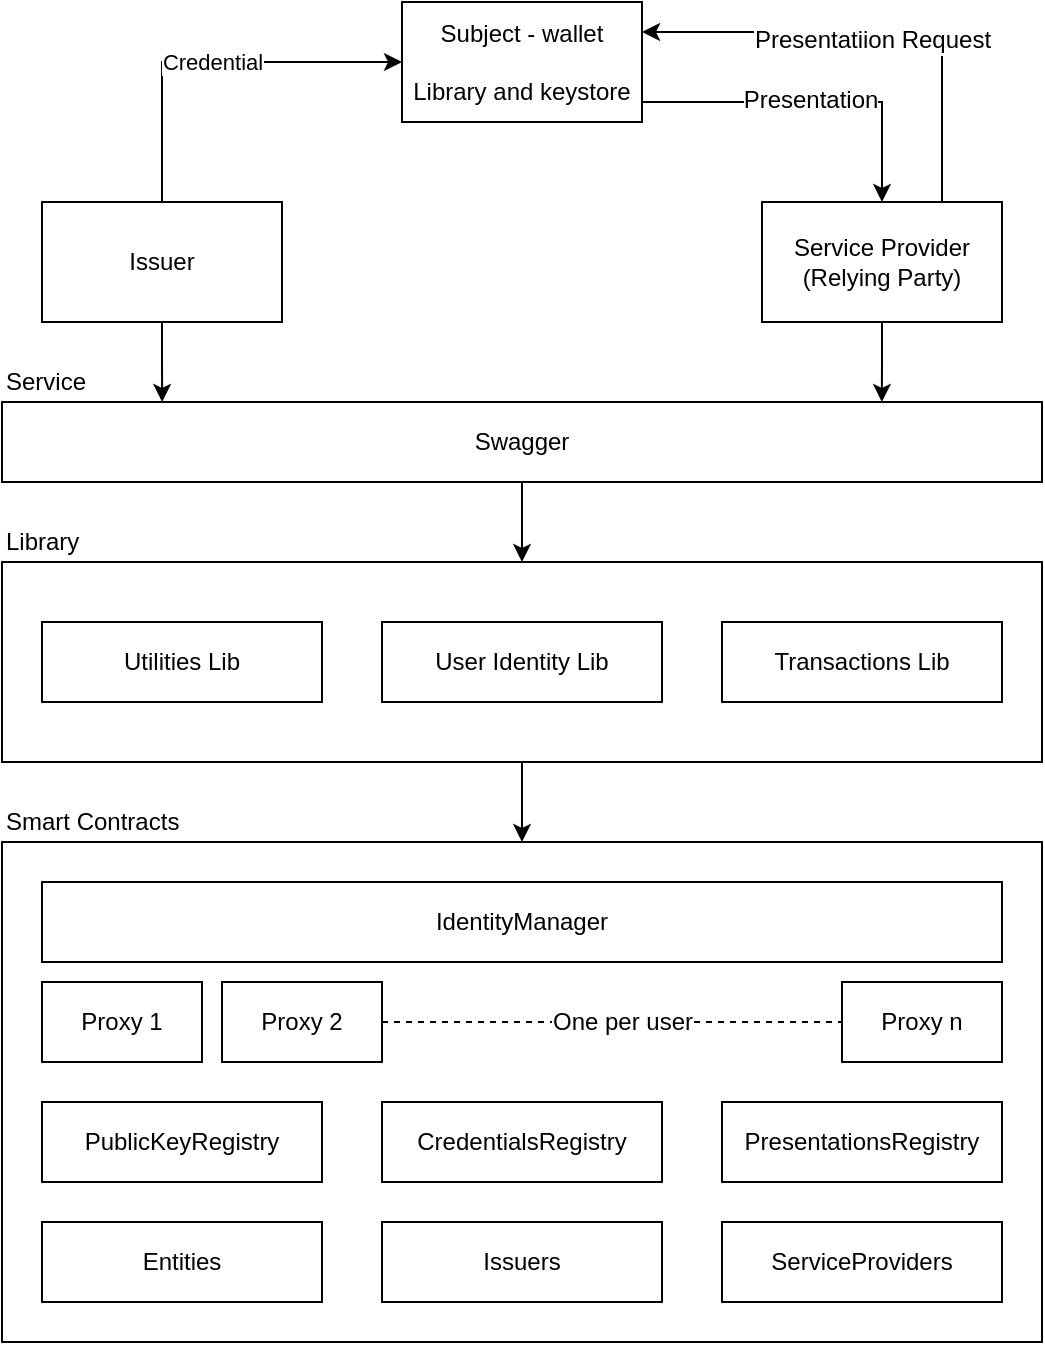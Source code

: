 <mxfile version="12.4.2" type="device" pages="1"><diagram id="QDQQu7wP2LHeSvEHKOx9" name="Page-1"><mxGraphModel dx="994" dy="468" grid="1" gridSize="10" guides="1" tooltips="1" connect="1" arrows="1" fold="1" page="1" pageScale="1" pageWidth="827" pageHeight="1169" math="0" shadow="0"><root><mxCell id="0"/><mxCell id="1" parent="0"/><mxCell id="C3k1npK7y1C0KQ3Wo5Qc-4" value="Credential" style="edgeStyle=orthogonalEdgeStyle;rounded=0;orthogonalLoop=1;jettySize=auto;html=1;entryX=0;entryY=0.5;entryDx=0;entryDy=0;" parent="1" source="C3k1npK7y1C0KQ3Wo5Qc-1" target="C3k1npK7y1C0KQ3Wo5Qc-2" edge="1"><mxGeometry relative="1" as="geometry"><Array as="points"><mxPoint x="200" y="70"/></Array></mxGeometry></mxCell><mxCell id="C3k1npK7y1C0KQ3Wo5Qc-33" value="" style="edgeStyle=orthogonalEdgeStyle;rounded=0;orthogonalLoop=1;jettySize=auto;html=1;entryX=0.154;entryY=0;entryDx=0;entryDy=0;entryPerimeter=0;" parent="1" source="C3k1npK7y1C0KQ3Wo5Qc-1" target="C3k1npK7y1C0KQ3Wo5Qc-30" edge="1"><mxGeometry relative="1" as="geometry"/></mxCell><mxCell id="C3k1npK7y1C0KQ3Wo5Qc-1" value="Issuer" style="rounded=0;whiteSpace=wrap;html=1;" parent="1" vertex="1"><mxGeometry x="140" y="140" width="120" height="60" as="geometry"/></mxCell><mxCell id="C3k1npK7y1C0KQ3Wo5Qc-5" style="edgeStyle=orthogonalEdgeStyle;rounded=0;orthogonalLoop=1;jettySize=auto;html=1;entryX=0.5;entryY=0;entryDx=0;entryDy=0;" parent="1" source="C3k1npK7y1C0KQ3Wo5Qc-2" target="C3k1npK7y1C0KQ3Wo5Qc-3" edge="1"><mxGeometry relative="1" as="geometry"><Array as="points"><mxPoint x="560" y="90"/></Array></mxGeometry></mxCell><mxCell id="C3k1npK7y1C0KQ3Wo5Qc-6" value="Presentation" style="text;html=1;align=center;verticalAlign=middle;resizable=0;points=[];;labelBackgroundColor=#ffffff;" parent="C3k1npK7y1C0KQ3Wo5Qc-5" vertex="1" connectable="0"><mxGeometry x="-0.013" y="1" relative="1" as="geometry"><mxPoint as="offset"/></mxGeometry></mxCell><mxCell id="C3k1npK7y1C0KQ3Wo5Qc-2" value="Subject - wallet&lt;br&gt;&lt;br&gt;Library and keystore" style="rounded=0;whiteSpace=wrap;html=1;" parent="1" vertex="1"><mxGeometry x="320" y="40" width="120" height="60" as="geometry"/></mxCell><mxCell id="C3k1npK7y1C0KQ3Wo5Qc-7" style="edgeStyle=orthogonalEdgeStyle;rounded=0;orthogonalLoop=1;jettySize=auto;html=1;exitX=0.75;exitY=0;exitDx=0;exitDy=0;entryX=1;entryY=0.25;entryDx=0;entryDy=0;" parent="1" source="C3k1npK7y1C0KQ3Wo5Qc-3" target="C3k1npK7y1C0KQ3Wo5Qc-2" edge="1"><mxGeometry relative="1" as="geometry"><Array as="points"><mxPoint x="590" y="55"/></Array></mxGeometry></mxCell><mxCell id="C3k1npK7y1C0KQ3Wo5Qc-8" value="Presentatiion Request" style="text;html=1;align=center;verticalAlign=middle;resizable=0;points=[];;labelBackgroundColor=#ffffff;" parent="C3k1npK7y1C0KQ3Wo5Qc-7" vertex="1" connectable="0"><mxGeometry x="0.026" y="4" relative="1" as="geometry"><mxPoint as="offset"/></mxGeometry></mxCell><mxCell id="C3k1npK7y1C0KQ3Wo5Qc-35" style="edgeStyle=orthogonalEdgeStyle;rounded=0;orthogonalLoop=1;jettySize=auto;html=1;entryX=0.846;entryY=0;entryDx=0;entryDy=0;entryPerimeter=0;" parent="1" source="C3k1npK7y1C0KQ3Wo5Qc-3" target="C3k1npK7y1C0KQ3Wo5Qc-30" edge="1"><mxGeometry relative="1" as="geometry"/></mxCell><mxCell id="C3k1npK7y1C0KQ3Wo5Qc-3" value="Service Provider (Relying Party)" style="rounded=0;whiteSpace=wrap;html=1;" parent="1" vertex="1"><mxGeometry x="500" y="140" width="120" height="60" as="geometry"/></mxCell><mxCell id="C3k1npK7y1C0KQ3Wo5Qc-9" value="" style="rounded=0;whiteSpace=wrap;html=1;align=left;" parent="1" vertex="1"><mxGeometry x="120" y="460" width="520" height="250" as="geometry"/></mxCell><mxCell id="C3k1npK7y1C0KQ3Wo5Qc-10" value="Smart Contracts" style="text;html=1;strokeColor=none;fillColor=none;align=left;verticalAlign=middle;whiteSpace=wrap;rounded=0;" parent="1" vertex="1"><mxGeometry x="120" y="440" width="130" height="20" as="geometry"/></mxCell><mxCell id="C3k1npK7y1C0KQ3Wo5Qc-11" value="IdentityManager" style="rounded=0;whiteSpace=wrap;html=1;" parent="1" vertex="1"><mxGeometry x="140" y="480" width="480" height="40" as="geometry"/></mxCell><mxCell id="C3k1npK7y1C0KQ3Wo5Qc-12" value="Proxy 1" style="rounded=0;whiteSpace=wrap;html=1;" parent="1" vertex="1"><mxGeometry x="140" y="530" width="80" height="40" as="geometry"/></mxCell><mxCell id="C3k1npK7y1C0KQ3Wo5Qc-13" value="Proxy n" style="rounded=0;whiteSpace=wrap;html=1;" parent="1" vertex="1"><mxGeometry x="540" y="530" width="80" height="40" as="geometry"/></mxCell><mxCell id="C3k1npK7y1C0KQ3Wo5Qc-14" value="Proxy 2" style="rounded=0;whiteSpace=wrap;html=1;" parent="1" vertex="1"><mxGeometry x="230" y="530" width="80" height="40" as="geometry"/></mxCell><mxCell id="C3k1npK7y1C0KQ3Wo5Qc-15" value="" style="endArrow=none;dashed=1;html=1;exitX=1;exitY=0.5;exitDx=0;exitDy=0;" parent="1" source="C3k1npK7y1C0KQ3Wo5Qc-14" target="C3k1npK7y1C0KQ3Wo5Qc-13" edge="1"><mxGeometry width="50" height="50" relative="1" as="geometry"><mxPoint x="100" y="720" as="sourcePoint"/><mxPoint x="150" y="670" as="targetPoint"/></mxGeometry></mxCell><mxCell id="C3k1npK7y1C0KQ3Wo5Qc-17" value="One per user" style="text;html=1;align=center;verticalAlign=middle;resizable=0;points=[];;labelBackgroundColor=#ffffff;" parent="C3k1npK7y1C0KQ3Wo5Qc-15" vertex="1" connectable="0"><mxGeometry x="-0.461" y="-4" relative="1" as="geometry"><mxPoint x="58" y="-4" as="offset"/></mxGeometry></mxCell><mxCell id="C3k1npK7y1C0KQ3Wo5Qc-18" value="PublicKeyRegistry" style="rounded=0;whiteSpace=wrap;html=1;" parent="1" vertex="1"><mxGeometry x="140" y="590" width="140" height="40" as="geometry"/></mxCell><mxCell id="C3k1npK7y1C0KQ3Wo5Qc-21" value="PresentationsRegistry" style="rounded=0;whiteSpace=wrap;html=1;" parent="1" vertex="1"><mxGeometry x="480" y="590" width="140" height="40" as="geometry"/></mxCell><mxCell id="C3k1npK7y1C0KQ3Wo5Qc-22" value="CredentialsRegistry" style="rounded=0;whiteSpace=wrap;html=1;" parent="1" vertex="1"><mxGeometry x="310" y="590" width="140" height="40" as="geometry"/></mxCell><mxCell id="C3k1npK7y1C0KQ3Wo5Qc-40" value="" style="edgeStyle=orthogonalEdgeStyle;rounded=0;orthogonalLoop=1;jettySize=auto;html=1;" parent="1" source="C3k1npK7y1C0KQ3Wo5Qc-23" edge="1"><mxGeometry relative="1" as="geometry"><mxPoint x="380" y="460" as="targetPoint"/></mxGeometry></mxCell><mxCell id="C3k1npK7y1C0KQ3Wo5Qc-23" value="" style="rounded=0;whiteSpace=wrap;html=1;align=left;" parent="1" vertex="1"><mxGeometry x="120" y="320" width="520" height="100" as="geometry"/></mxCell><mxCell id="C3k1npK7y1C0KQ3Wo5Qc-24" value="Library" style="text;html=1;strokeColor=none;fillColor=none;align=left;verticalAlign=middle;whiteSpace=wrap;rounded=0;" parent="1" vertex="1"><mxGeometry x="120" y="300" width="130" height="20" as="geometry"/></mxCell><mxCell id="C3k1npK7y1C0KQ3Wo5Qc-25" value="Utilities Lib" style="rounded=0;whiteSpace=wrap;html=1;" parent="1" vertex="1"><mxGeometry x="140" y="350" width="140" height="40" as="geometry"/></mxCell><mxCell id="C3k1npK7y1C0KQ3Wo5Qc-26" value="User Identity Lib" style="rounded=0;whiteSpace=wrap;html=1;" parent="1" vertex="1"><mxGeometry x="310" y="350" width="140" height="40" as="geometry"/></mxCell><mxCell id="C3k1npK7y1C0KQ3Wo5Qc-27" value="Transactions Lib" style="rounded=0;whiteSpace=wrap;html=1;" parent="1" vertex="1"><mxGeometry x="480" y="350" width="140" height="40" as="geometry"/></mxCell><mxCell id="C3k1npK7y1C0KQ3Wo5Qc-36" value="" style="edgeStyle=orthogonalEdgeStyle;rounded=0;orthogonalLoop=1;jettySize=auto;html=1;" parent="1" source="C3k1npK7y1C0KQ3Wo5Qc-30" target="C3k1npK7y1C0KQ3Wo5Qc-23" edge="1"><mxGeometry relative="1" as="geometry"/></mxCell><mxCell id="C3k1npK7y1C0KQ3Wo5Qc-30" value="Swagger" style="rounded=0;whiteSpace=wrap;html=1;" parent="1" vertex="1"><mxGeometry x="120" y="240" width="520" height="40" as="geometry"/></mxCell><mxCell id="C3k1npK7y1C0KQ3Wo5Qc-43" value="Service" style="text;html=1;strokeColor=none;fillColor=none;align=left;verticalAlign=middle;whiteSpace=wrap;rounded=0;" parent="1" vertex="1"><mxGeometry x="120" y="220" width="130" height="20" as="geometry"/></mxCell><mxCell id="UXszhn4-_uzrud28HEtb-1" value="Entities" style="rounded=0;whiteSpace=wrap;html=1;" vertex="1" parent="1"><mxGeometry x="140" y="650" width="140" height="40" as="geometry"/></mxCell><mxCell id="UXszhn4-_uzrud28HEtb-2" value="Issuers" style="rounded=0;whiteSpace=wrap;html=1;" vertex="1" parent="1"><mxGeometry x="310" y="650" width="140" height="40" as="geometry"/></mxCell><mxCell id="UXszhn4-_uzrud28HEtb-3" value="ServiceProviders" style="rounded=0;whiteSpace=wrap;html=1;" vertex="1" parent="1"><mxGeometry x="480" y="650" width="140" height="40" as="geometry"/></mxCell></root></mxGraphModel></diagram></mxfile>
